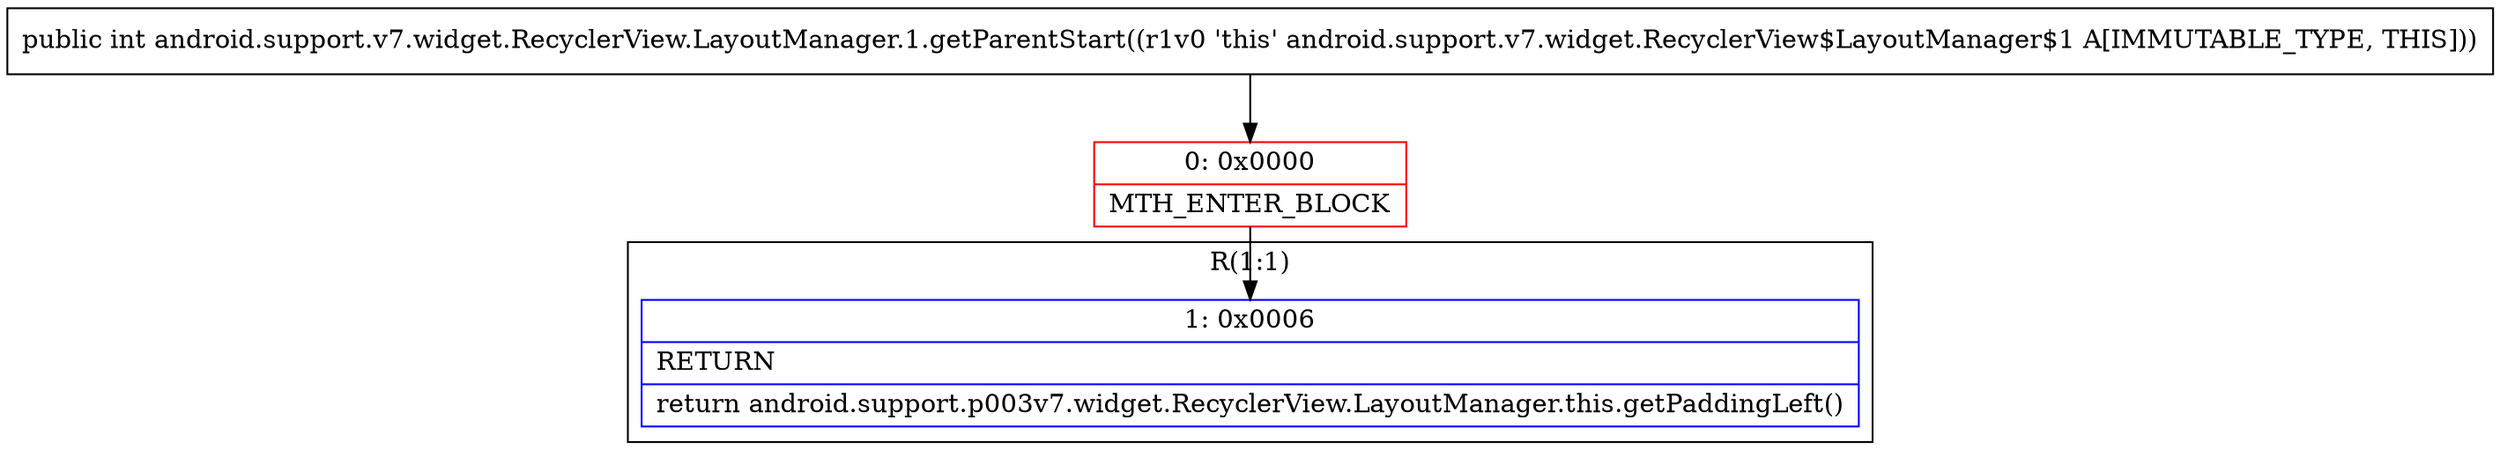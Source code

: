 digraph "CFG forandroid.support.v7.widget.RecyclerView.LayoutManager.1.getParentStart()I" {
subgraph cluster_Region_214421514 {
label = "R(1:1)";
node [shape=record,color=blue];
Node_1 [shape=record,label="{1\:\ 0x0006|RETURN\l|return android.support.p003v7.widget.RecyclerView.LayoutManager.this.getPaddingLeft()\l}"];
}
Node_0 [shape=record,color=red,label="{0\:\ 0x0000|MTH_ENTER_BLOCK\l}"];
MethodNode[shape=record,label="{public int android.support.v7.widget.RecyclerView.LayoutManager.1.getParentStart((r1v0 'this' android.support.v7.widget.RecyclerView$LayoutManager$1 A[IMMUTABLE_TYPE, THIS])) }"];
MethodNode -> Node_0;
Node_0 -> Node_1;
}

